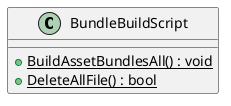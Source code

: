 @startuml
class BundleBuildScript {
    + {static} BuildAssetBundlesAll() : void
    + {static} DeleteAllFile() : bool
}
@enduml
